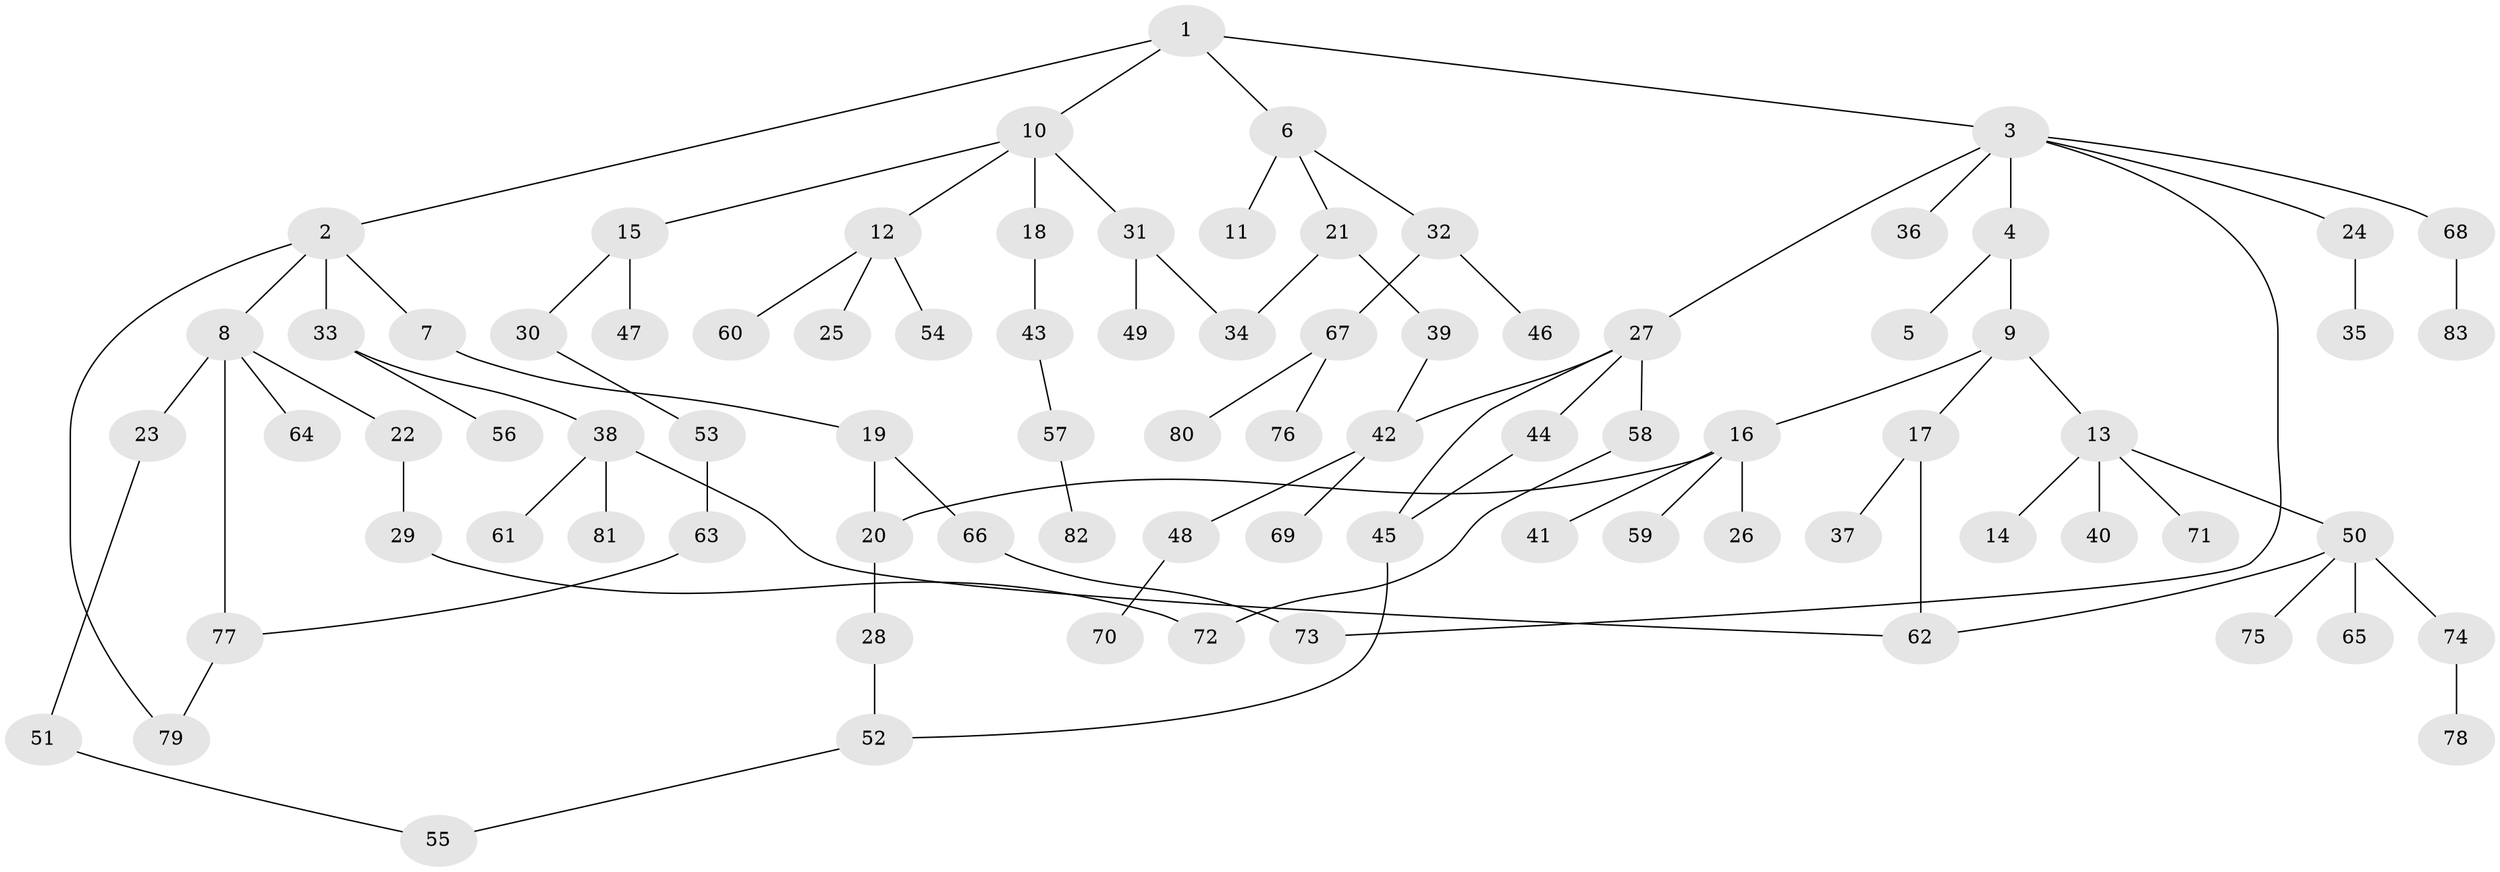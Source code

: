 // Generated by graph-tools (version 1.1) at 2025/01/03/09/25 03:01:05]
// undirected, 83 vertices, 94 edges
graph export_dot {
graph [start="1"]
  node [color=gray90,style=filled];
  1;
  2;
  3;
  4;
  5;
  6;
  7;
  8;
  9;
  10;
  11;
  12;
  13;
  14;
  15;
  16;
  17;
  18;
  19;
  20;
  21;
  22;
  23;
  24;
  25;
  26;
  27;
  28;
  29;
  30;
  31;
  32;
  33;
  34;
  35;
  36;
  37;
  38;
  39;
  40;
  41;
  42;
  43;
  44;
  45;
  46;
  47;
  48;
  49;
  50;
  51;
  52;
  53;
  54;
  55;
  56;
  57;
  58;
  59;
  60;
  61;
  62;
  63;
  64;
  65;
  66;
  67;
  68;
  69;
  70;
  71;
  72;
  73;
  74;
  75;
  76;
  77;
  78;
  79;
  80;
  81;
  82;
  83;
  1 -- 2;
  1 -- 3;
  1 -- 6;
  1 -- 10;
  2 -- 7;
  2 -- 8;
  2 -- 33;
  2 -- 79;
  3 -- 4;
  3 -- 24;
  3 -- 27;
  3 -- 36;
  3 -- 68;
  3 -- 73;
  4 -- 5;
  4 -- 9;
  6 -- 11;
  6 -- 21;
  6 -- 32;
  7 -- 19;
  8 -- 22;
  8 -- 23;
  8 -- 64;
  8 -- 77;
  9 -- 13;
  9 -- 16;
  9 -- 17;
  10 -- 12;
  10 -- 15;
  10 -- 18;
  10 -- 31;
  12 -- 25;
  12 -- 54;
  12 -- 60;
  13 -- 14;
  13 -- 40;
  13 -- 50;
  13 -- 71;
  15 -- 30;
  15 -- 47;
  16 -- 26;
  16 -- 41;
  16 -- 59;
  16 -- 20;
  17 -- 37;
  17 -- 62;
  18 -- 43;
  19 -- 20;
  19 -- 66;
  20 -- 28;
  21 -- 39;
  21 -- 34;
  22 -- 29;
  23 -- 51;
  24 -- 35;
  27 -- 44;
  27 -- 58;
  27 -- 45;
  27 -- 42;
  28 -- 52;
  29 -- 72;
  30 -- 53;
  31 -- 34;
  31 -- 49;
  32 -- 46;
  32 -- 67;
  33 -- 38;
  33 -- 56;
  38 -- 61;
  38 -- 62;
  38 -- 81;
  39 -- 42;
  42 -- 48;
  42 -- 69;
  43 -- 57;
  44 -- 45;
  45 -- 52;
  48 -- 70;
  50 -- 65;
  50 -- 74;
  50 -- 75;
  50 -- 62;
  51 -- 55;
  52 -- 55;
  53 -- 63;
  57 -- 82;
  58 -- 72;
  63 -- 77;
  66 -- 73;
  67 -- 76;
  67 -- 80;
  68 -- 83;
  74 -- 78;
  77 -- 79;
}
